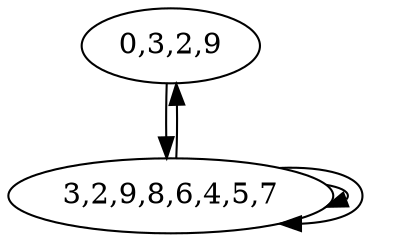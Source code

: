 digraph example {
	graph [name=example,
		nodesep=0.1,
		ratio=auto,
		size="\"7.5,10\""
	];
	"0,3,2,9" -> "3,2,9,8,6,4,5,7"	[key=0];
	"3,2,9,8,6,4,5,7" -> "0,3,2,9"	[key=0];
	"3,2,9,8,6,4,5,7" -> "3,2,9,8,6,4,5,7"	[key=0];
	"3,2,9,8,6,4,5,7" -> "3,2,9,8,6,4,5,7"	[key=1];
}
